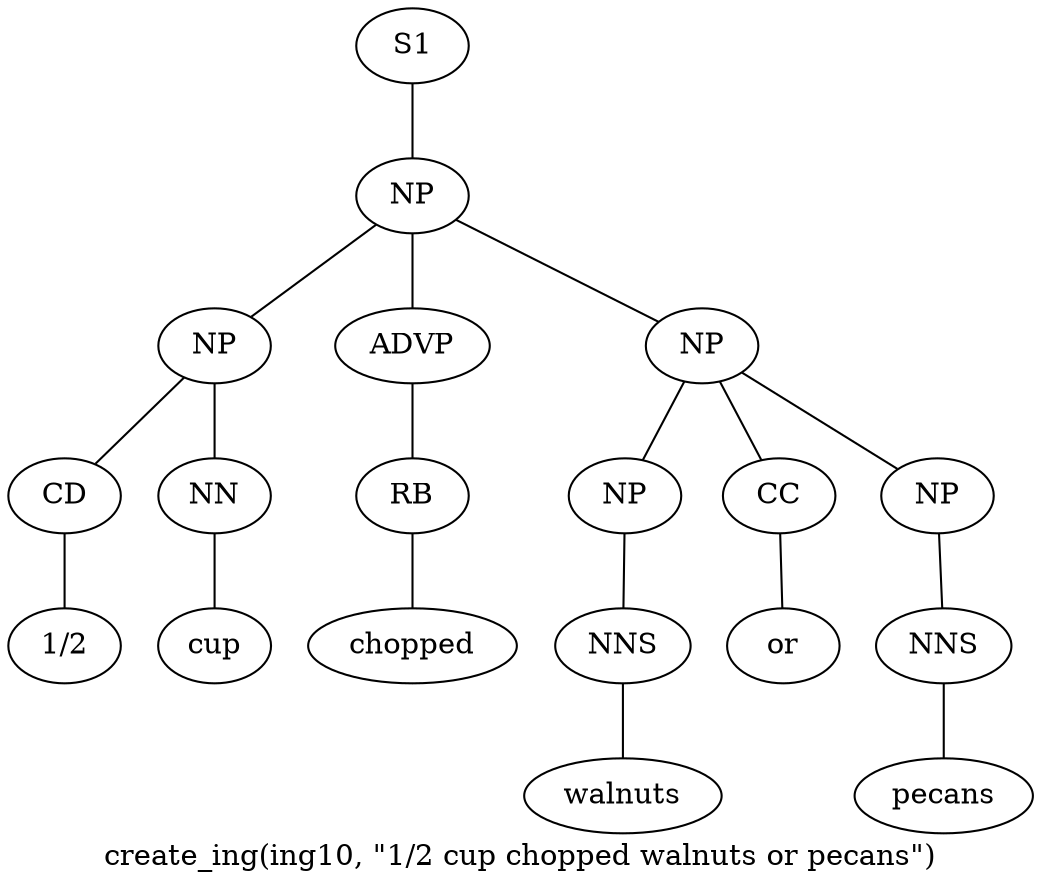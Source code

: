 graph SyntaxGraph {
	label = "create_ing(ing10, \"1/2 cup chopped walnuts or pecans\")";
	Node0 [label="S1"];
	Node1 [label="NP"];
	Node2 [label="NP"];
	Node3 [label="CD"];
	Node4 [label="1/2"];
	Node5 [label="NN"];
	Node6 [label="cup"];
	Node7 [label="ADVP"];
	Node8 [label="RB"];
	Node9 [label="chopped"];
	Node10 [label="NP"];
	Node11 [label="NP"];
	Node12 [label="NNS"];
	Node13 [label="walnuts"];
	Node14 [label="CC"];
	Node15 [label="or"];
	Node16 [label="NP"];
	Node17 [label="NNS"];
	Node18 [label="pecans"];

	Node0 -- Node1;
	Node1 -- Node2;
	Node1 -- Node7;
	Node1 -- Node10;
	Node2 -- Node3;
	Node2 -- Node5;
	Node3 -- Node4;
	Node5 -- Node6;
	Node7 -- Node8;
	Node8 -- Node9;
	Node10 -- Node11;
	Node10 -- Node14;
	Node10 -- Node16;
	Node11 -- Node12;
	Node12 -- Node13;
	Node14 -- Node15;
	Node16 -- Node17;
	Node17 -- Node18;
}